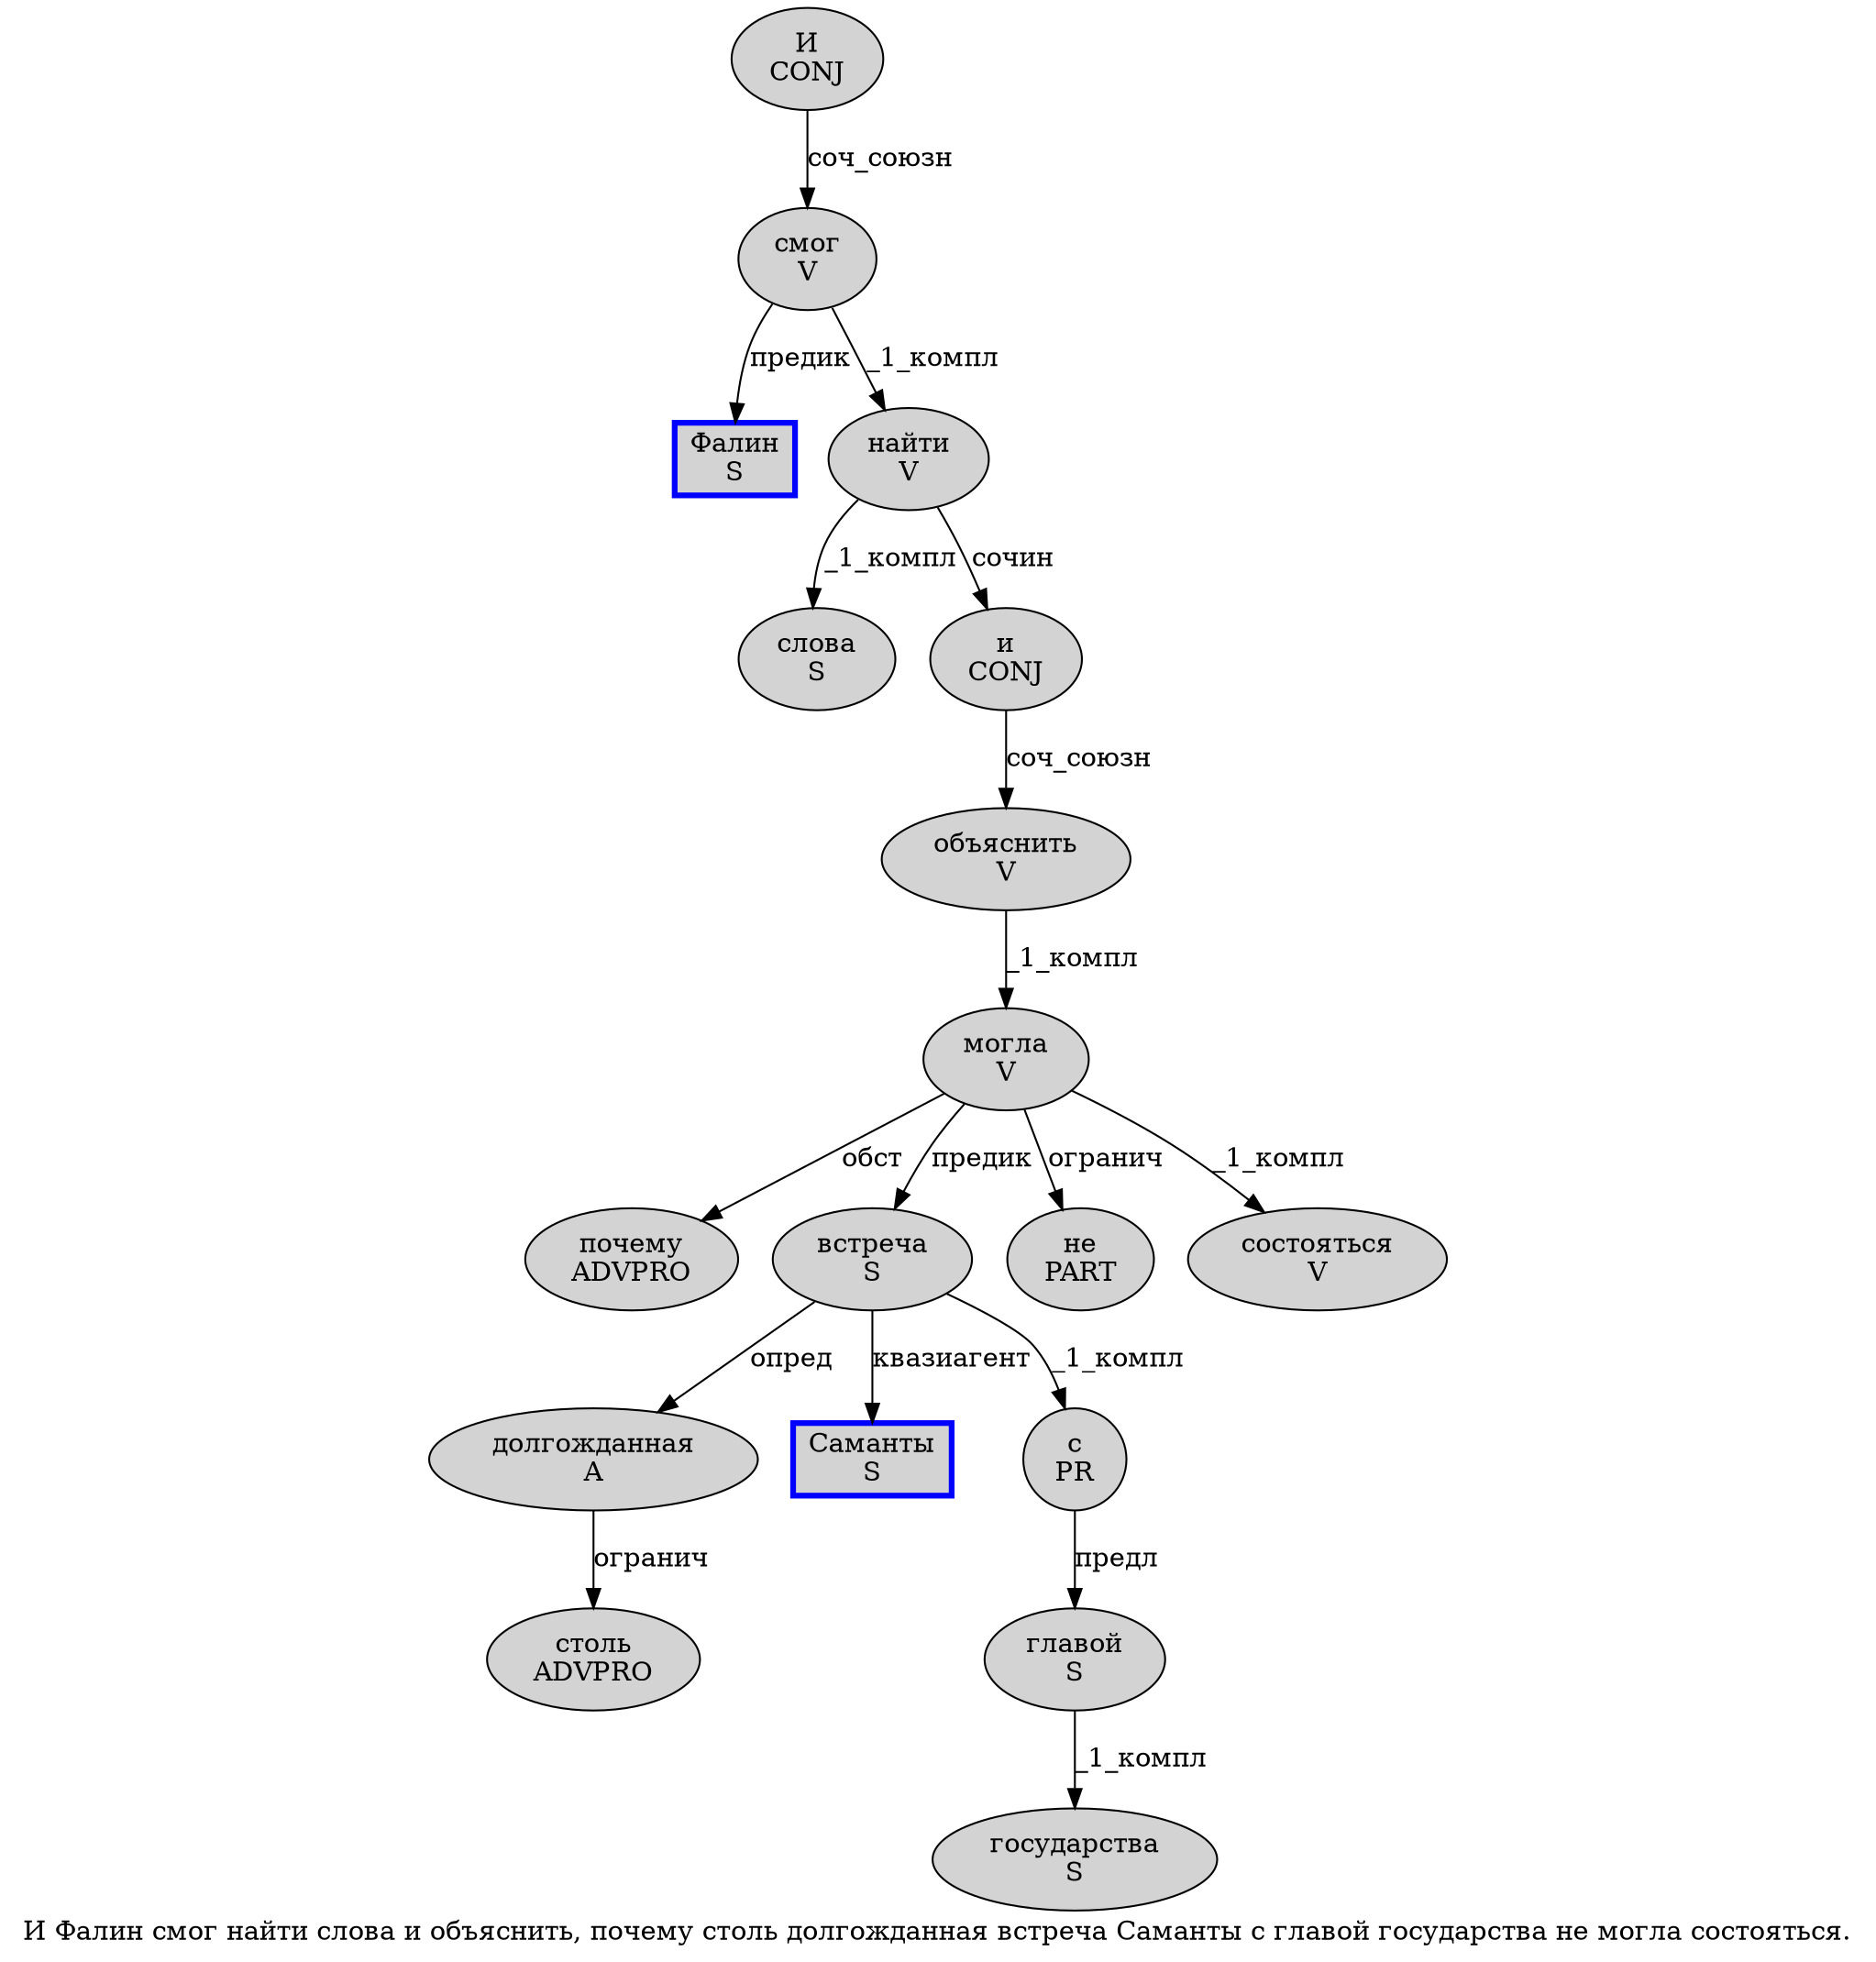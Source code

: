 digraph SENTENCE_950 {
	graph [label="И Фалин смог найти слова и объяснить, почему столь долгожданная встреча Саманты с главой государства не могла состояться."]
	node [style=filled]
		0 [label="И
CONJ" color="" fillcolor=lightgray penwidth=1 shape=ellipse]
		1 [label="Фалин
S" color=blue fillcolor=lightgray penwidth=3 shape=box]
		2 [label="смог
V" color="" fillcolor=lightgray penwidth=1 shape=ellipse]
		3 [label="найти
V" color="" fillcolor=lightgray penwidth=1 shape=ellipse]
		4 [label="слова
S" color="" fillcolor=lightgray penwidth=1 shape=ellipse]
		5 [label="и
CONJ" color="" fillcolor=lightgray penwidth=1 shape=ellipse]
		6 [label="объяснить
V" color="" fillcolor=lightgray penwidth=1 shape=ellipse]
		8 [label="почему
ADVPRO" color="" fillcolor=lightgray penwidth=1 shape=ellipse]
		9 [label="столь
ADVPRO" color="" fillcolor=lightgray penwidth=1 shape=ellipse]
		10 [label="долгожданная
A" color="" fillcolor=lightgray penwidth=1 shape=ellipse]
		11 [label="встреча
S" color="" fillcolor=lightgray penwidth=1 shape=ellipse]
		12 [label="Саманты
S" color=blue fillcolor=lightgray penwidth=3 shape=box]
		13 [label="с
PR" color="" fillcolor=lightgray penwidth=1 shape=ellipse]
		14 [label="главой
S" color="" fillcolor=lightgray penwidth=1 shape=ellipse]
		15 [label="государства
S" color="" fillcolor=lightgray penwidth=1 shape=ellipse]
		16 [label="не
PART" color="" fillcolor=lightgray penwidth=1 shape=ellipse]
		17 [label="могла
V" color="" fillcolor=lightgray penwidth=1 shape=ellipse]
		18 [label="состояться
V" color="" fillcolor=lightgray penwidth=1 shape=ellipse]
			13 -> 14 [label="предл"]
			14 -> 15 [label="_1_компл"]
			17 -> 8 [label="обст"]
			17 -> 11 [label="предик"]
			17 -> 16 [label="огранич"]
			17 -> 18 [label="_1_компл"]
			3 -> 4 [label="_1_компл"]
			3 -> 5 [label="сочин"]
			11 -> 10 [label="опред"]
			11 -> 12 [label="квазиагент"]
			11 -> 13 [label="_1_компл"]
			10 -> 9 [label="огранич"]
			0 -> 2 [label="соч_союзн"]
			2 -> 1 [label="предик"]
			2 -> 3 [label="_1_компл"]
			5 -> 6 [label="соч_союзн"]
			6 -> 17 [label="_1_компл"]
}